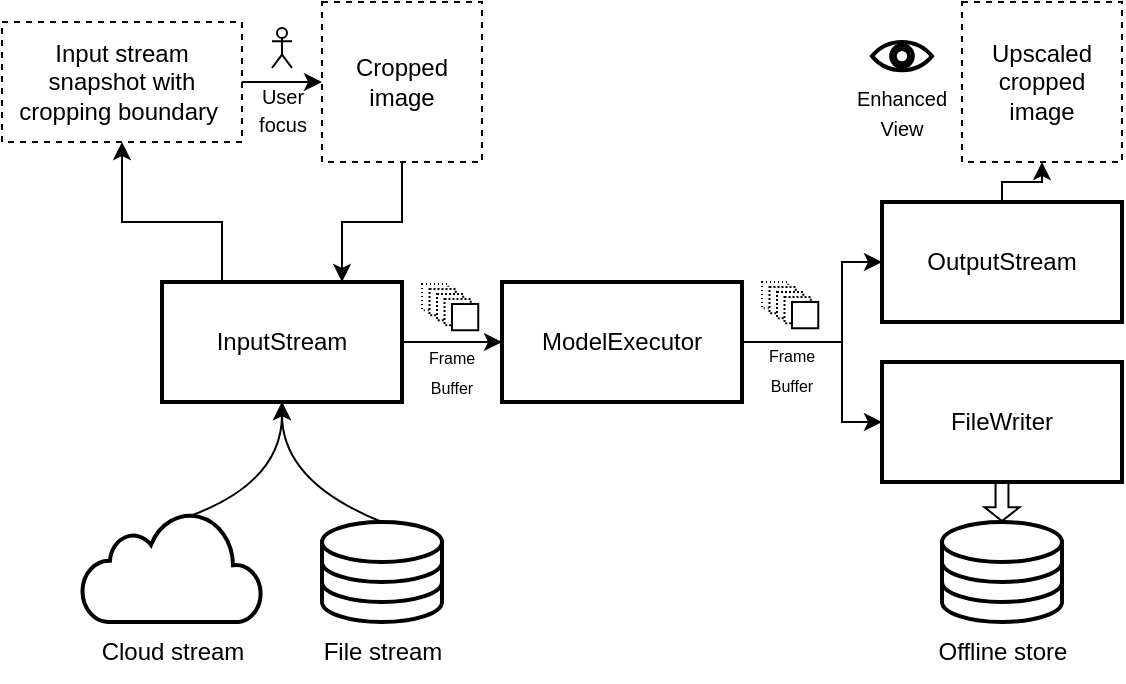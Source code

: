 <mxfile version="24.0.5" type="google">
  <diagram name="Page-1" id="4h-sNnYnZzxx-0qEYD25">
    <mxGraphModel grid="1" page="1" gridSize="10" guides="1" tooltips="1" connect="1" arrows="1" fold="1" pageScale="1" pageWidth="850" pageHeight="1100" math="0" shadow="0">
      <root>
        <mxCell id="0" />
        <mxCell id="1" parent="0" />
        <mxCell id="adKdn1U1FPSbl3rZ123B-9" style="edgeStyle=orthogonalEdgeStyle;rounded=0;orthogonalLoop=1;jettySize=auto;html=1;exitX=0.25;exitY=0;exitDx=0;exitDy=0;entryX=0.5;entryY=1;entryDx=0;entryDy=0;" edge="1" parent="1" source="adKdn1U1FPSbl3rZ123B-2" target="adKdn1U1FPSbl3rZ123B-4">
          <mxGeometry relative="1" as="geometry">
            <Array as="points">
              <mxPoint x="140" y="410" />
              <mxPoint x="90" y="410" />
            </Array>
          </mxGeometry>
        </mxCell>
        <mxCell id="adKdn1U1FPSbl3rZ123B-73" value="" style="edgeStyle=orthogonalEdgeStyle;rounded=0;orthogonalLoop=1;jettySize=auto;html=1;" edge="1" parent="1" source="adKdn1U1FPSbl3rZ123B-2" target="adKdn1U1FPSbl3rZ123B-59">
          <mxGeometry relative="1" as="geometry" />
        </mxCell>
        <mxCell id="adKdn1U1FPSbl3rZ123B-2" value="InputStream" style="rounded=0;whiteSpace=wrap;html=1;strokeWidth=2;" vertex="1" parent="1">
          <mxGeometry x="110" y="440" width="120" height="60" as="geometry" />
        </mxCell>
        <mxCell id="adKdn1U1FPSbl3rZ123B-11" value="" style="edgeStyle=orthogonalEdgeStyle;rounded=0;orthogonalLoop=1;jettySize=auto;html=1;" edge="1" parent="1" source="adKdn1U1FPSbl3rZ123B-4" target="adKdn1U1FPSbl3rZ123B-6">
          <mxGeometry relative="1" as="geometry" />
        </mxCell>
        <mxCell id="adKdn1U1FPSbl3rZ123B-4" value="Input stream snapshot with cropping boundary&amp;nbsp;" style="rounded=0;whiteSpace=wrap;html=1;dashed=1;" vertex="1" parent="1">
          <mxGeometry x="30" y="310" width="120" height="60" as="geometry" />
        </mxCell>
        <mxCell id="adKdn1U1FPSbl3rZ123B-10" value="" style="edgeStyle=orthogonalEdgeStyle;rounded=0;orthogonalLoop=1;jettySize=auto;html=1;entryX=0.75;entryY=0;entryDx=0;entryDy=0;" edge="1" parent="1" source="adKdn1U1FPSbl3rZ123B-6" target="adKdn1U1FPSbl3rZ123B-2">
          <mxGeometry relative="1" as="geometry">
            <Array as="points">
              <mxPoint x="230" y="410" />
              <mxPoint x="200" y="410" />
            </Array>
          </mxGeometry>
        </mxCell>
        <mxCell id="adKdn1U1FPSbl3rZ123B-6" value="Cropped image" style="whiteSpace=wrap;html=1;aspect=fixed;dashed=1;" vertex="1" parent="1">
          <mxGeometry x="190" y="300" width="80" height="80" as="geometry" />
        </mxCell>
        <mxCell id="adKdn1U1FPSbl3rZ123B-12" value="" style="html=1;verticalLabelPosition=bottom;align=center;labelBackgroundColor=#ffffff;verticalAlign=top;strokeWidth=2;strokeColor=#000000;shadow=0;dashed=0;shape=mxgraph.ios7.icons.cloud;points=[[0.6,0,0,0,2]];" vertex="1" parent="1">
          <mxGeometry x="70" y="555" width="90" height="55" as="geometry" />
        </mxCell>
        <mxCell id="adKdn1U1FPSbl3rZ123B-13" value="" style="curved=1;endArrow=classic;html=1;rounded=0;entryX=0.5;entryY=1;entryDx=0;entryDy=0;exitX=0.6;exitY=0;exitDx=0;exitDy=2;exitPerimeter=0;" edge="1" parent="1" source="adKdn1U1FPSbl3rZ123B-12" target="adKdn1U1FPSbl3rZ123B-2">
          <mxGeometry width="50" height="50" relative="1" as="geometry">
            <mxPoint x="130" y="550" as="sourcePoint" />
            <mxPoint x="450" y="520" as="targetPoint" />
            <Array as="points">
              <mxPoint x="170" y="540" />
            </Array>
          </mxGeometry>
        </mxCell>
        <mxCell id="adKdn1U1FPSbl3rZ123B-14" value="" style="curved=1;endArrow=classic;html=1;rounded=0;entryX=0.5;entryY=1;entryDx=0;entryDy=0;exitX=0.5;exitY=0;exitDx=0;exitDy=0;exitPerimeter=0;" edge="1" parent="1" source="adKdn1U1FPSbl3rZ123B-51" target="adKdn1U1FPSbl3rZ123B-2">
          <mxGeometry width="50" height="50" relative="1" as="geometry">
            <mxPoint x="220" y="540" as="sourcePoint" />
            <mxPoint x="180" y="510" as="targetPoint" />
            <Array as="points">
              <mxPoint x="170" y="540" />
            </Array>
          </mxGeometry>
        </mxCell>
        <mxCell id="adKdn1U1FPSbl3rZ123B-15" value="&lt;font style=&quot;font-size: 10px;&quot;&gt;User&lt;/font&gt;&lt;div&gt;&lt;font style=&quot;font-size: 10px;&quot;&gt;focus&lt;/font&gt;&lt;/div&gt;" style="shape=umlActor;verticalLabelPosition=bottom;verticalAlign=top;html=1;outlineConnect=0;" vertex="1" parent="1">
          <mxGeometry x="165" y="313" width="10" height="20" as="geometry" />
        </mxCell>
        <mxCell id="adKdn1U1FPSbl3rZ123B-58" value="" style="group" connectable="0" vertex="1" parent="1">
          <mxGeometry x="190" y="560" width="60" height="50" as="geometry" />
        </mxCell>
        <mxCell id="adKdn1U1FPSbl3rZ123B-51" value="" style="verticalLabelPosition=bottom;verticalAlign=top;html=1;shape=mxgraph.basic.arc;startAngle=0.75;endAngle=0.25;strokeWidth=2;points=[[0.5,0,0,0,0]];" vertex="1" parent="adKdn1U1FPSbl3rZ123B-58">
          <mxGeometry width="60" height="20" as="geometry" />
        </mxCell>
        <mxCell id="adKdn1U1FPSbl3rZ123B-52" value="" style="verticalLabelPosition=bottom;verticalAlign=top;html=1;shape=mxgraph.basic.arc;startAngle=0.25;endAngle=0.75;points=[[0,0.5,0,0,0],[1,0.5,0,0,0]];strokeWidth=2;" vertex="1" parent="adKdn1U1FPSbl3rZ123B-58">
          <mxGeometry y="30" width="60" height="20" as="geometry" />
        </mxCell>
        <mxCell id="adKdn1U1FPSbl3rZ123B-53" value="" style="verticalLabelPosition=bottom;verticalAlign=top;html=1;shape=mxgraph.basic.arc;startAngle=0.25;endAngle=0.75;points=[[0,0.5,0,0,0],[1,0.5,0,0,0]];strokeWidth=2;" vertex="1" parent="adKdn1U1FPSbl3rZ123B-58">
          <mxGeometry width="60" height="20" as="geometry" />
        </mxCell>
        <mxCell id="adKdn1U1FPSbl3rZ123B-54" value="" style="verticalLabelPosition=bottom;verticalAlign=top;html=1;shape=mxgraph.basic.arc;startAngle=0.25;endAngle=0.75;points=[[0,0.5,0,0,0],[1,0.5,0,0,0]];strokeWidth=2;" vertex="1" parent="adKdn1U1FPSbl3rZ123B-58">
          <mxGeometry y="10" width="60" height="20" as="geometry" />
        </mxCell>
        <mxCell id="adKdn1U1FPSbl3rZ123B-55" value="" style="endArrow=none;html=1;rounded=0;entryX=0;entryY=0.5;entryDx=0;entryDy=0;entryPerimeter=0;exitX=0;exitY=0.5;exitDx=0;exitDy=0;exitPerimeter=0;strokeWidth=2;" edge="1" parent="adKdn1U1FPSbl3rZ123B-58" source="adKdn1U1FPSbl3rZ123B-53" target="adKdn1U1FPSbl3rZ123B-52">
          <mxGeometry width="50" height="50" relative="1" as="geometry">
            <mxPoint x="-17.143" y="20" as="sourcePoint" />
            <mxPoint x="-8.571" y="10" as="targetPoint" />
          </mxGeometry>
        </mxCell>
        <mxCell id="adKdn1U1FPSbl3rZ123B-56" value="" style="endArrow=none;html=1;rounded=0;entryX=1;entryY=0.5;entryDx=0;entryDy=0;entryPerimeter=0;exitX=1;exitY=0.5;exitDx=0;exitDy=0;exitPerimeter=0;strokeWidth=2;" edge="1" parent="adKdn1U1FPSbl3rZ123B-58" source="adKdn1U1FPSbl3rZ123B-53" target="adKdn1U1FPSbl3rZ123B-52">
          <mxGeometry width="50" height="50" relative="1" as="geometry">
            <mxPoint x="68.571" y="10" as="sourcePoint" />
            <mxPoint x="68.571" y="30" as="targetPoint" />
          </mxGeometry>
        </mxCell>
        <mxCell id="adKdn1U1FPSbl3rZ123B-57" value="" style="verticalLabelPosition=bottom;verticalAlign=top;html=1;shape=mxgraph.basic.arc;startAngle=0.25;endAngle=0.75;points=[[0,0.5,0,0,0],[1,0.5,0,0,0]];strokeWidth=2;" vertex="1" parent="adKdn1U1FPSbl3rZ123B-58">
          <mxGeometry y="20" width="60" height="20" as="geometry" />
        </mxCell>
        <mxCell id="adKdn1U1FPSbl3rZ123B-59" value="ModelExecutor" style="rounded=0;whiteSpace=wrap;html=1;strokeWidth=2;" vertex="1" parent="1">
          <mxGeometry x="280" y="440" width="120" height="60" as="geometry" />
        </mxCell>
        <mxCell id="adKdn1U1FPSbl3rZ123B-60" value="OutputStream" style="rounded=0;whiteSpace=wrap;html=1;strokeWidth=2;" vertex="1" parent="1">
          <mxGeometry x="470" y="400" width="120" height="60" as="geometry" />
        </mxCell>
        <mxCell id="adKdn1U1FPSbl3rZ123B-61" value="FileWriter" style="rounded=0;whiteSpace=wrap;html=1;strokeWidth=2;" vertex="1" parent="1">
          <mxGeometry x="470" y="480" width="120" height="60" as="geometry" />
        </mxCell>
        <mxCell id="adKdn1U1FPSbl3rZ123B-62" value="" style="group" connectable="0" vertex="1" parent="1">
          <mxGeometry x="500" y="560" width="60" height="50" as="geometry" />
        </mxCell>
        <mxCell id="adKdn1U1FPSbl3rZ123B-63" value="" style="verticalLabelPosition=bottom;verticalAlign=top;html=1;shape=mxgraph.basic.arc;startAngle=0.75;endAngle=0.25;strokeWidth=2;points=[[0.5,0,0,0,0]];" vertex="1" parent="adKdn1U1FPSbl3rZ123B-62">
          <mxGeometry width="60" height="20" as="geometry" />
        </mxCell>
        <mxCell id="adKdn1U1FPSbl3rZ123B-64" value="" style="verticalLabelPosition=bottom;verticalAlign=top;html=1;shape=mxgraph.basic.arc;startAngle=0.25;endAngle=0.75;points=[[0,0.5,0,0,0],[1,0.5,0,0,0]];strokeWidth=2;" vertex="1" parent="adKdn1U1FPSbl3rZ123B-62">
          <mxGeometry y="30" width="60" height="20" as="geometry" />
        </mxCell>
        <mxCell id="adKdn1U1FPSbl3rZ123B-65" value="" style="verticalLabelPosition=bottom;verticalAlign=top;html=1;shape=mxgraph.basic.arc;startAngle=0.25;endAngle=0.75;points=[[0,0.5,0,0,0],[1,0.5,0,0,0]];strokeWidth=2;" vertex="1" parent="adKdn1U1FPSbl3rZ123B-62">
          <mxGeometry width="60" height="20" as="geometry" />
        </mxCell>
        <mxCell id="adKdn1U1FPSbl3rZ123B-66" value="" style="verticalLabelPosition=bottom;verticalAlign=top;html=1;shape=mxgraph.basic.arc;startAngle=0.25;endAngle=0.75;points=[[0,0.5,0,0,0],[1,0.5,0,0,0]];strokeWidth=2;" vertex="1" parent="adKdn1U1FPSbl3rZ123B-62">
          <mxGeometry y="10" width="60" height="20" as="geometry" />
        </mxCell>
        <mxCell id="adKdn1U1FPSbl3rZ123B-67" value="" style="endArrow=none;html=1;rounded=0;entryX=0;entryY=0.5;entryDx=0;entryDy=0;entryPerimeter=0;exitX=0;exitY=0.5;exitDx=0;exitDy=0;exitPerimeter=0;strokeWidth=2;" edge="1" parent="adKdn1U1FPSbl3rZ123B-62" source="adKdn1U1FPSbl3rZ123B-65" target="adKdn1U1FPSbl3rZ123B-64">
          <mxGeometry width="50" height="50" relative="1" as="geometry">
            <mxPoint x="-17.143" y="20" as="sourcePoint" />
            <mxPoint x="-8.571" y="10" as="targetPoint" />
          </mxGeometry>
        </mxCell>
        <mxCell id="adKdn1U1FPSbl3rZ123B-68" value="" style="endArrow=none;html=1;rounded=0;entryX=1;entryY=0.5;entryDx=0;entryDy=0;entryPerimeter=0;exitX=1;exitY=0.5;exitDx=0;exitDy=0;exitPerimeter=0;strokeWidth=2;" edge="1" parent="adKdn1U1FPSbl3rZ123B-62" source="adKdn1U1FPSbl3rZ123B-65" target="adKdn1U1FPSbl3rZ123B-64">
          <mxGeometry width="50" height="50" relative="1" as="geometry">
            <mxPoint x="68.571" y="10" as="sourcePoint" />
            <mxPoint x="68.571" y="30" as="targetPoint" />
          </mxGeometry>
        </mxCell>
        <mxCell id="adKdn1U1FPSbl3rZ123B-69" value="" style="verticalLabelPosition=bottom;verticalAlign=top;html=1;shape=mxgraph.basic.arc;startAngle=0.25;endAngle=0.75;points=[[0,0.5,0,0,0],[1,0.5,0,0,0]];strokeWidth=2;" vertex="1" parent="adKdn1U1FPSbl3rZ123B-62">
          <mxGeometry y="20" width="60" height="20" as="geometry" />
        </mxCell>
        <mxCell id="adKdn1U1FPSbl3rZ123B-70" value="" style="shape=flexArrow;endArrow=classic;html=1;rounded=0;entryX=0.5;entryY=0;entryDx=0;entryDy=0;entryPerimeter=0;exitX=0.5;exitY=1;exitDx=0;exitDy=0;endWidth=10.177;endSize=1.977;width=6.452;" edge="1" parent="1" source="adKdn1U1FPSbl3rZ123B-61" target="adKdn1U1FPSbl3rZ123B-63">
          <mxGeometry width="50" height="50" relative="1" as="geometry">
            <mxPoint x="380" y="460" as="sourcePoint" />
            <mxPoint x="430" y="410" as="targetPoint" />
          </mxGeometry>
        </mxCell>
        <mxCell id="adKdn1U1FPSbl3rZ123B-71" value="" style="endArrow=classic;html=1;rounded=0;edgeStyle=orthogonalEdgeStyle;exitX=1;exitY=0.5;exitDx=0;exitDy=0;entryX=0;entryY=0.5;entryDx=0;entryDy=0;" edge="1" parent="1" source="adKdn1U1FPSbl3rZ123B-59" target="adKdn1U1FPSbl3rZ123B-61">
          <mxGeometry width="50" height="50" relative="1" as="geometry">
            <mxPoint x="430" y="510" as="sourcePoint" />
            <mxPoint x="500" y="480" as="targetPoint" />
            <Array as="points">
              <mxPoint x="450" y="470" />
              <mxPoint x="450" y="510" />
            </Array>
          </mxGeometry>
        </mxCell>
        <mxCell id="adKdn1U1FPSbl3rZ123B-72" value="" style="endArrow=classic;html=1;rounded=0;edgeStyle=orthogonalEdgeStyle;exitX=1;exitY=0.5;exitDx=0;exitDy=0;entryX=0;entryY=0.5;entryDx=0;entryDy=0;" edge="1" parent="1" source="adKdn1U1FPSbl3rZ123B-59" target="adKdn1U1FPSbl3rZ123B-60">
          <mxGeometry width="50" height="50" relative="1" as="geometry">
            <mxPoint x="420" y="480" as="sourcePoint" />
            <mxPoint x="480" y="520" as="targetPoint" />
            <Array as="points">
              <mxPoint x="450" y="470" />
              <mxPoint x="450" y="430" />
            </Array>
          </mxGeometry>
        </mxCell>
        <mxCell id="adKdn1U1FPSbl3rZ123B-74" value="Upscaled cropped image" style="whiteSpace=wrap;html=1;aspect=fixed;dashed=1;" vertex="1" parent="1">
          <mxGeometry x="510" y="300" width="80" height="80" as="geometry" />
        </mxCell>
        <mxCell id="adKdn1U1FPSbl3rZ123B-76" value="" style="edgeStyle=orthogonalEdgeStyle;rounded=0;orthogonalLoop=1;jettySize=auto;html=1;entryX=0.5;entryY=1;entryDx=0;entryDy=0;exitX=0.5;exitY=0;exitDx=0;exitDy=0;" edge="1" parent="1" source="adKdn1U1FPSbl3rZ123B-60" target="adKdn1U1FPSbl3rZ123B-74">
          <mxGeometry relative="1" as="geometry">
            <mxPoint x="240" y="420" as="sourcePoint" />
            <mxPoint x="210" y="450" as="targetPoint" />
            <Array as="points">
              <mxPoint x="530" y="390" />
              <mxPoint x="550" y="390" />
            </Array>
          </mxGeometry>
        </mxCell>
        <mxCell id="adKdn1U1FPSbl3rZ123B-82" value="" style="group" connectable="0" vertex="1" parent="1">
          <mxGeometry x="450" y="320" width="60" height="50" as="geometry" />
        </mxCell>
        <mxCell id="adKdn1U1FPSbl3rZ123B-78" value="" style="html=1;verticalLabelPosition=bottom;align=center;labelBackgroundColor=#ffffff;verticalAlign=top;strokeWidth=2;strokeColor=#000000;shadow=0;dashed=0;shape=mxgraph.ios7.icons.eye;" vertex="1" parent="adKdn1U1FPSbl3rZ123B-82">
          <mxGeometry x="15" width="30" height="14.1" as="geometry" />
        </mxCell>
        <mxCell id="adKdn1U1FPSbl3rZ123B-80" value="&lt;font style=&quot;font-size: 10px;&quot;&gt;Enhanced&lt;/font&gt;&lt;div&gt;&lt;font style=&quot;font-size: 10px;&quot;&gt;View&lt;/font&gt;&lt;/div&gt;" style="text;html=1;align=center;verticalAlign=middle;whiteSpace=wrap;rounded=0;" vertex="1" parent="adKdn1U1FPSbl3rZ123B-82">
          <mxGeometry y="20" width="60" height="30" as="geometry" />
        </mxCell>
        <mxCell id="adKdn1U1FPSbl3rZ123B-124" value="" style="group" connectable="0" vertex="1" parent="1">
          <mxGeometry x="240" y="441" width="30" height="30" as="geometry" />
        </mxCell>
        <mxCell id="adKdn1U1FPSbl3rZ123B-119" value="" style="whiteSpace=wrap;aspect=fixed;dashed=1;html=1;dashPattern=0.5 1.5;" vertex="1" parent="adKdn1U1FPSbl3rZ123B-124">
          <mxGeometry width="13.125" height="13.125" as="geometry" />
        </mxCell>
        <mxCell id="adKdn1U1FPSbl3rZ123B-120" value="" style="whiteSpace=wrap;html=1;aspect=fixed;dashed=1;dashPattern=1 1;" vertex="1" parent="adKdn1U1FPSbl3rZ123B-124">
          <mxGeometry x="3.75" y="2.5" width="13.125" height="13.125" as="geometry" />
        </mxCell>
        <mxCell id="adKdn1U1FPSbl3rZ123B-121" value="" style="whiteSpace=wrap;html=1;aspect=fixed;dashed=1;dashPattern=1 1;" vertex="1" parent="adKdn1U1FPSbl3rZ123B-124">
          <mxGeometry x="7.5" y="5" width="13.125" height="13.125" as="geometry" />
        </mxCell>
        <mxCell id="adKdn1U1FPSbl3rZ123B-122" value="" style="whiteSpace=wrap;html=1;aspect=fixed;dashed=1;dashPattern=1 1;" vertex="1" parent="adKdn1U1FPSbl3rZ123B-124">
          <mxGeometry x="11.25" y="7.5" width="13.125" height="13.125" as="geometry" />
        </mxCell>
        <mxCell id="adKdn1U1FPSbl3rZ123B-123" value="" style="whiteSpace=wrap;html=1;aspect=fixed;" vertex="1" parent="adKdn1U1FPSbl3rZ123B-124">
          <mxGeometry x="15" y="10" width="13.125" height="13.125" as="geometry" />
        </mxCell>
        <mxCell id="adKdn1U1FPSbl3rZ123B-126" value="&lt;font style=&quot;font-size: 8px;&quot;&gt;Frame Buffer&lt;/font&gt;" style="text;html=1;align=center;verticalAlign=middle;whiteSpace=wrap;rounded=0;" vertex="1" parent="1">
          <mxGeometry x="235" y="479" width="40" height="10" as="geometry" />
        </mxCell>
        <mxCell id="adKdn1U1FPSbl3rZ123B-134" value="Cloud stream" style="text;html=1;align=center;verticalAlign=middle;whiteSpace=wrap;rounded=0;" vertex="1" parent="1">
          <mxGeometry x="77.5" y="610" width="75" height="30" as="geometry" />
        </mxCell>
        <mxCell id="adKdn1U1FPSbl3rZ123B-135" value="File stream" style="text;html=1;align=center;verticalAlign=middle;whiteSpace=wrap;rounded=0;" vertex="1" parent="1">
          <mxGeometry x="182.5" y="610" width="75" height="30" as="geometry" />
        </mxCell>
        <mxCell id="adKdn1U1FPSbl3rZ123B-136" value="Offline store" style="text;html=1;align=center;verticalAlign=middle;whiteSpace=wrap;rounded=0;" vertex="1" parent="1">
          <mxGeometry x="492.5" y="610" width="75" height="30" as="geometry" />
        </mxCell>
        <mxCell id="adKdn1U1FPSbl3rZ123B-138" value="" style="group" connectable="0" vertex="1" parent="1">
          <mxGeometry x="410" y="440" width="30" height="30" as="geometry" />
        </mxCell>
        <mxCell id="adKdn1U1FPSbl3rZ123B-139" value="" style="whiteSpace=wrap;aspect=fixed;dashed=1;html=1;dashPattern=0.5 1.5;" vertex="1" parent="adKdn1U1FPSbl3rZ123B-138">
          <mxGeometry width="13.125" height="13.125" as="geometry" />
        </mxCell>
        <mxCell id="adKdn1U1FPSbl3rZ123B-140" value="" style="whiteSpace=wrap;html=1;aspect=fixed;dashed=1;dashPattern=1 1;" vertex="1" parent="adKdn1U1FPSbl3rZ123B-138">
          <mxGeometry x="3.75" y="2.5" width="13.125" height="13.125" as="geometry" />
        </mxCell>
        <mxCell id="adKdn1U1FPSbl3rZ123B-141" value="" style="whiteSpace=wrap;html=1;aspect=fixed;dashed=1;dashPattern=1 1;" vertex="1" parent="adKdn1U1FPSbl3rZ123B-138">
          <mxGeometry x="7.5" y="5" width="13.125" height="13.125" as="geometry" />
        </mxCell>
        <mxCell id="adKdn1U1FPSbl3rZ123B-142" value="" style="whiteSpace=wrap;html=1;aspect=fixed;dashed=1;dashPattern=1 1;" vertex="1" parent="adKdn1U1FPSbl3rZ123B-138">
          <mxGeometry x="11.25" y="7.5" width="13.125" height="13.125" as="geometry" />
        </mxCell>
        <mxCell id="adKdn1U1FPSbl3rZ123B-143" value="" style="whiteSpace=wrap;html=1;aspect=fixed;" vertex="1" parent="adKdn1U1FPSbl3rZ123B-138">
          <mxGeometry x="15" y="10" width="13.125" height="13.125" as="geometry" />
        </mxCell>
        <mxCell id="adKdn1U1FPSbl3rZ123B-144" value="&lt;font style=&quot;font-size: 8px;&quot;&gt;Frame Buffer&lt;/font&gt;" style="text;html=1;align=center;verticalAlign=middle;whiteSpace=wrap;rounded=0;" vertex="1" parent="1">
          <mxGeometry x="405" y="478" width="40" height="10" as="geometry" />
        </mxCell>
      </root>
    </mxGraphModel>
  </diagram>
</mxfile>
